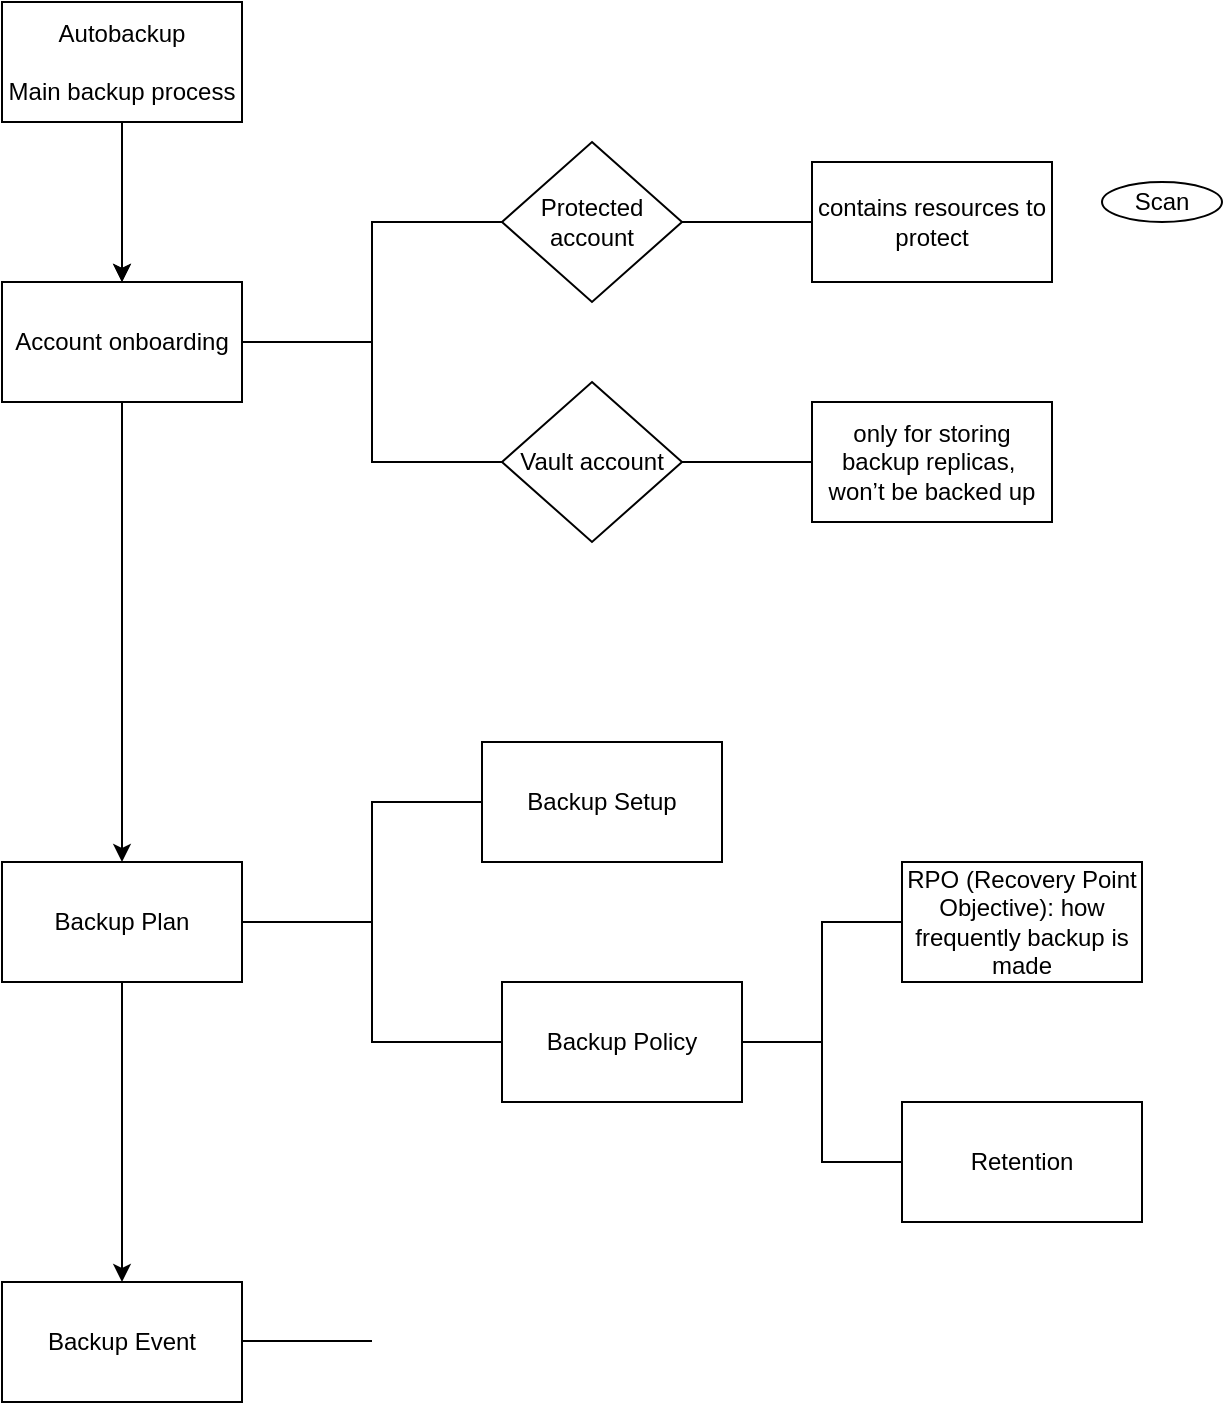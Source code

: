 <mxfile version="17.1.2" type="github">
  <diagram id="9iicNqLjTgSFbM0R_M5p" name="Page-1">
    <mxGraphModel dx="897" dy="561" grid="1" gridSize="10" guides="1" tooltips="1" connect="1" arrows="1" fold="1" page="1" pageScale="1" pageWidth="850" pageHeight="1100" math="0" shadow="0">
      <root>
        <mxCell id="0" />
        <mxCell id="1" parent="0" />
        <mxCell id="xqL_ju_NUXoOP8jmxpZU-5" value="" style="edgeStyle=orthogonalEdgeStyle;rounded=0;orthogonalLoop=1;jettySize=auto;html=1;" edge="1" parent="1" source="xqL_ju_NUXoOP8jmxpZU-1">
          <mxGeometry relative="1" as="geometry">
            <mxPoint x="130" y="220" as="targetPoint" />
          </mxGeometry>
        </mxCell>
        <mxCell id="xqL_ju_NUXoOP8jmxpZU-7" value="" style="edgeStyle=orthogonalEdgeStyle;rounded=0;orthogonalLoop=1;jettySize=auto;html=1;fontFamily=Helvetica;fontSize=12;fontColor=default;" edge="1" parent="1" source="xqL_ju_NUXoOP8jmxpZU-1" target="xqL_ju_NUXoOP8jmxpZU-6">
          <mxGeometry relative="1" as="geometry" />
        </mxCell>
        <mxCell id="xqL_ju_NUXoOP8jmxpZU-1" value="&lt;div&gt;Autobackup&lt;/div&gt;&lt;div&gt;&lt;br&gt;&lt;/div&gt;&lt;div&gt;Main backup process&lt;br&gt;&lt;/div&gt;" style="rounded=0;whiteSpace=wrap;html=1;" vertex="1" parent="1">
          <mxGeometry x="70" y="80" width="120" height="60" as="geometry" />
        </mxCell>
        <mxCell id="xqL_ju_NUXoOP8jmxpZU-28" value="" style="edgeStyle=orthogonalEdgeStyle;rounded=0;orthogonalLoop=1;jettySize=auto;html=1;fontFamily=Helvetica;fontSize=12;fontColor=default;" edge="1" parent="1" source="xqL_ju_NUXoOP8jmxpZU-6" target="xqL_ju_NUXoOP8jmxpZU-27">
          <mxGeometry relative="1" as="geometry" />
        </mxCell>
        <mxCell id="xqL_ju_NUXoOP8jmxpZU-6" value="Account onboarding" style="whiteSpace=wrap;html=1;rounded=0;" vertex="1" parent="1">
          <mxGeometry x="70" y="220" width="120" height="60" as="geometry" />
        </mxCell>
        <mxCell id="xqL_ju_NUXoOP8jmxpZU-13" value="Protected account" style="rhombus;whiteSpace=wrap;html=1;rounded=0;" vertex="1" parent="1">
          <mxGeometry x="320" y="150" width="90" height="80" as="geometry" />
        </mxCell>
        <mxCell id="xqL_ju_NUXoOP8jmxpZU-14" value="Vault account" style="rhombus;whiteSpace=wrap;html=1;rounded=0;" vertex="1" parent="1">
          <mxGeometry x="320" y="270" width="90" height="80" as="geometry" />
        </mxCell>
        <mxCell id="xqL_ju_NUXoOP8jmxpZU-15" value="" style="strokeWidth=1;html=1;shape=mxgraph.flowchart.annotation_2;align=left;labelPosition=right;pointerEvents=1;rounded=0;fontFamily=Helvetica;fontSize=12;fontColor=default;fillColor=default;" vertex="1" parent="1">
          <mxGeometry x="190" y="190" width="130" height="120" as="geometry" />
        </mxCell>
        <mxCell id="xqL_ju_NUXoOP8jmxpZU-19" value="Scan" style="ellipse;whiteSpace=wrap;html=1;rounded=0;fontFamily=Helvetica;fontSize=12;fontColor=default;strokeColor=default;fillColor=default;" vertex="1" parent="1">
          <mxGeometry x="620" y="170" width="60" height="20" as="geometry" />
        </mxCell>
        <mxCell id="xqL_ju_NUXoOP8jmxpZU-46" value="" style="edgeStyle=orthogonalEdgeStyle;rounded=0;orthogonalLoop=1;jettySize=auto;html=1;fontFamily=Helvetica;fontSize=12;fontColor=default;" edge="1" parent="1" source="xqL_ju_NUXoOP8jmxpZU-27" target="xqL_ju_NUXoOP8jmxpZU-45">
          <mxGeometry relative="1" as="geometry" />
        </mxCell>
        <mxCell id="xqL_ju_NUXoOP8jmxpZU-27" value="Backup Plan " style="whiteSpace=wrap;html=1;rounded=0;" vertex="1" parent="1">
          <mxGeometry x="70" y="510" width="120" height="60" as="geometry" />
        </mxCell>
        <mxCell id="xqL_ju_NUXoOP8jmxpZU-32" value="" style="strokeWidth=1;html=1;shape=mxgraph.flowchart.annotation_2;align=left;labelPosition=right;pointerEvents=1;rounded=0;fontFamily=Helvetica;fontSize=12;fontColor=default;fillColor=default;" vertex="1" parent="1">
          <mxGeometry x="190" y="480" width="130" height="120" as="geometry" />
        </mxCell>
        <mxCell id="xqL_ju_NUXoOP8jmxpZU-33" value="Backup Policy" style="rounded=0;whiteSpace=wrap;html=1;fontFamily=Helvetica;fontSize=12;fontColor=default;strokeColor=default;strokeWidth=1;fillColor=default;" vertex="1" parent="1">
          <mxGeometry x="320" y="570" width="120" height="60" as="geometry" />
        </mxCell>
        <mxCell id="xqL_ju_NUXoOP8jmxpZU-34" value="&lt;div&gt;Backup Setup&lt;/div&gt;" style="rounded=0;whiteSpace=wrap;html=1;fontFamily=Helvetica;fontSize=12;fontColor=default;strokeColor=default;strokeWidth=1;fillColor=default;" vertex="1" parent="1">
          <mxGeometry x="310" y="450" width="120" height="60" as="geometry" />
        </mxCell>
        <mxCell id="xqL_ju_NUXoOP8jmxpZU-37" value="contains resources to protect" style="whiteSpace=wrap;html=1;rounded=0;" vertex="1" parent="1">
          <mxGeometry x="475" y="160" width="120" height="60" as="geometry" />
        </mxCell>
        <mxCell id="xqL_ju_NUXoOP8jmxpZU-39" value="only for storing backup replicas,&amp;nbsp; won’t be backed up" style="whiteSpace=wrap;html=1;rounded=0;" vertex="1" parent="1">
          <mxGeometry x="475" y="280" width="120" height="60" as="geometry" />
        </mxCell>
        <mxCell id="xqL_ju_NUXoOP8jmxpZU-41" value="" style="endArrow=none;html=1;rounded=0;fontFamily=Helvetica;fontSize=12;fontColor=default;entryX=0;entryY=0.5;entryDx=0;entryDy=0;exitX=1;exitY=0.5;exitDx=0;exitDy=0;" edge="1" parent="1" source="xqL_ju_NUXoOP8jmxpZU-14" target="xqL_ju_NUXoOP8jmxpZU-39">
          <mxGeometry width="50" height="50" relative="1" as="geometry">
            <mxPoint x="400" y="370" as="sourcePoint" />
            <mxPoint x="450" y="320" as="targetPoint" />
          </mxGeometry>
        </mxCell>
        <mxCell id="xqL_ju_NUXoOP8jmxpZU-42" value="" style="endArrow=none;html=1;rounded=0;fontFamily=Helvetica;fontSize=12;fontColor=default;entryX=0;entryY=0.5;entryDx=0;entryDy=0;exitX=1;exitY=0.5;exitDx=0;exitDy=0;" edge="1" parent="1">
          <mxGeometry width="50" height="50" relative="1" as="geometry">
            <mxPoint x="410" y="190" as="sourcePoint" />
            <mxPoint x="475" y="190" as="targetPoint" />
          </mxGeometry>
        </mxCell>
        <mxCell id="xqL_ju_NUXoOP8jmxpZU-45" value="Backup Event " style="whiteSpace=wrap;html=1;rounded=0;" vertex="1" parent="1">
          <mxGeometry x="70" y="720" width="120" height="60" as="geometry" />
        </mxCell>
        <mxCell id="xqL_ju_NUXoOP8jmxpZU-47" value="" style="endArrow=none;html=1;rounded=0;fontFamily=Helvetica;fontSize=12;fontColor=default;entryX=0;entryY=0.5;entryDx=0;entryDy=0;exitX=1;exitY=0.5;exitDx=0;exitDy=0;" edge="1" parent="1">
          <mxGeometry width="50" height="50" relative="1" as="geometry">
            <mxPoint x="190" y="749.5" as="sourcePoint" />
            <mxPoint x="255" y="749.5" as="targetPoint" />
          </mxGeometry>
        </mxCell>
        <mxCell id="xqL_ju_NUXoOP8jmxpZU-48" value="" style="strokeWidth=1;html=1;shape=mxgraph.flowchart.annotation_2;align=left;labelPosition=right;pointerEvents=1;rounded=0;fontFamily=Helvetica;fontSize=12;fontColor=default;fillColor=default;" vertex="1" parent="1">
          <mxGeometry x="440" y="540" width="80" height="120" as="geometry" />
        </mxCell>
        <mxCell id="xqL_ju_NUXoOP8jmxpZU-49" value="RPO (Recovery Point Objective): how frequently backup is made" style="rounded=0;whiteSpace=wrap;html=1;fontFamily=Helvetica;fontSize=12;fontColor=default;strokeColor=default;strokeWidth=1;fillColor=default;" vertex="1" parent="1">
          <mxGeometry x="520" y="510" width="120" height="60" as="geometry" />
        </mxCell>
        <mxCell id="xqL_ju_NUXoOP8jmxpZU-50" value="&lt;div&gt;Retention&lt;/div&gt;" style="rounded=0;whiteSpace=wrap;html=1;fontFamily=Helvetica;fontSize=12;fontColor=default;strokeColor=default;strokeWidth=1;fillColor=default;" vertex="1" parent="1">
          <mxGeometry x="520" y="630" width="120" height="60" as="geometry" />
        </mxCell>
      </root>
    </mxGraphModel>
  </diagram>
</mxfile>
